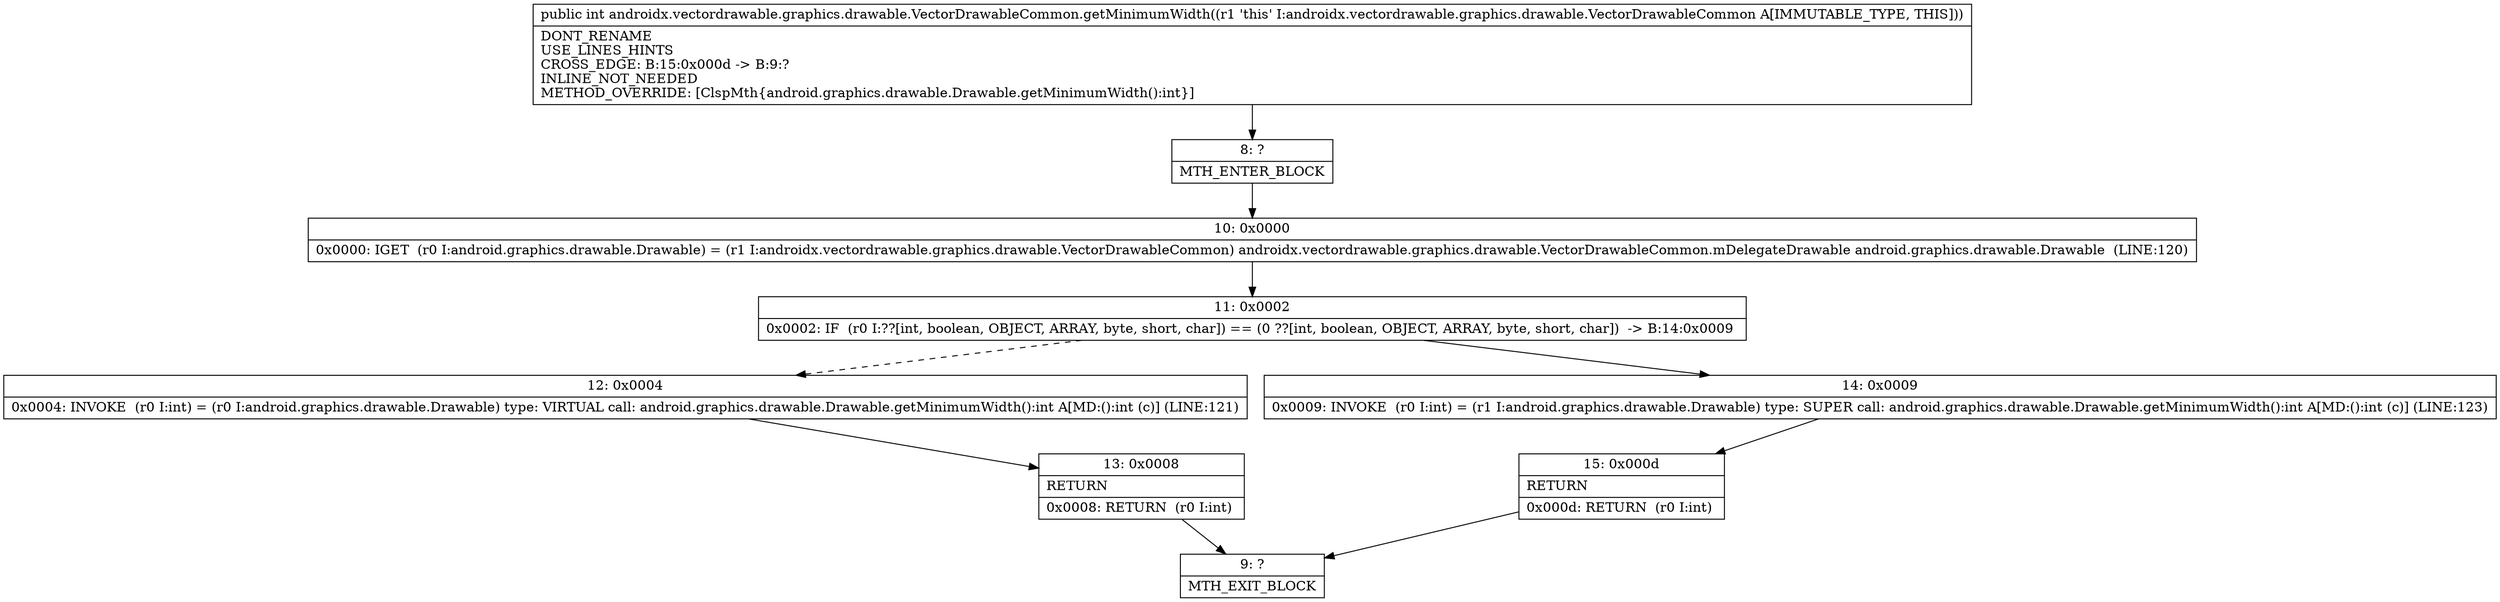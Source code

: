 digraph "CFG forandroidx.vectordrawable.graphics.drawable.VectorDrawableCommon.getMinimumWidth()I" {
Node_8 [shape=record,label="{8\:\ ?|MTH_ENTER_BLOCK\l}"];
Node_10 [shape=record,label="{10\:\ 0x0000|0x0000: IGET  (r0 I:android.graphics.drawable.Drawable) = (r1 I:androidx.vectordrawable.graphics.drawable.VectorDrawableCommon) androidx.vectordrawable.graphics.drawable.VectorDrawableCommon.mDelegateDrawable android.graphics.drawable.Drawable  (LINE:120)\l}"];
Node_11 [shape=record,label="{11\:\ 0x0002|0x0002: IF  (r0 I:??[int, boolean, OBJECT, ARRAY, byte, short, char]) == (0 ??[int, boolean, OBJECT, ARRAY, byte, short, char])  \-\> B:14:0x0009 \l}"];
Node_12 [shape=record,label="{12\:\ 0x0004|0x0004: INVOKE  (r0 I:int) = (r0 I:android.graphics.drawable.Drawable) type: VIRTUAL call: android.graphics.drawable.Drawable.getMinimumWidth():int A[MD:():int (c)] (LINE:121)\l}"];
Node_13 [shape=record,label="{13\:\ 0x0008|RETURN\l|0x0008: RETURN  (r0 I:int) \l}"];
Node_9 [shape=record,label="{9\:\ ?|MTH_EXIT_BLOCK\l}"];
Node_14 [shape=record,label="{14\:\ 0x0009|0x0009: INVOKE  (r0 I:int) = (r1 I:android.graphics.drawable.Drawable) type: SUPER call: android.graphics.drawable.Drawable.getMinimumWidth():int A[MD:():int (c)] (LINE:123)\l}"];
Node_15 [shape=record,label="{15\:\ 0x000d|RETURN\l|0x000d: RETURN  (r0 I:int) \l}"];
MethodNode[shape=record,label="{public int androidx.vectordrawable.graphics.drawable.VectorDrawableCommon.getMinimumWidth((r1 'this' I:androidx.vectordrawable.graphics.drawable.VectorDrawableCommon A[IMMUTABLE_TYPE, THIS]))  | DONT_RENAME\lUSE_LINES_HINTS\lCROSS_EDGE: B:15:0x000d \-\> B:9:?\lINLINE_NOT_NEEDED\lMETHOD_OVERRIDE: [ClspMth\{android.graphics.drawable.Drawable.getMinimumWidth():int\}]\l}"];
MethodNode -> Node_8;Node_8 -> Node_10;
Node_10 -> Node_11;
Node_11 -> Node_12[style=dashed];
Node_11 -> Node_14;
Node_12 -> Node_13;
Node_13 -> Node_9;
Node_14 -> Node_15;
Node_15 -> Node_9;
}

